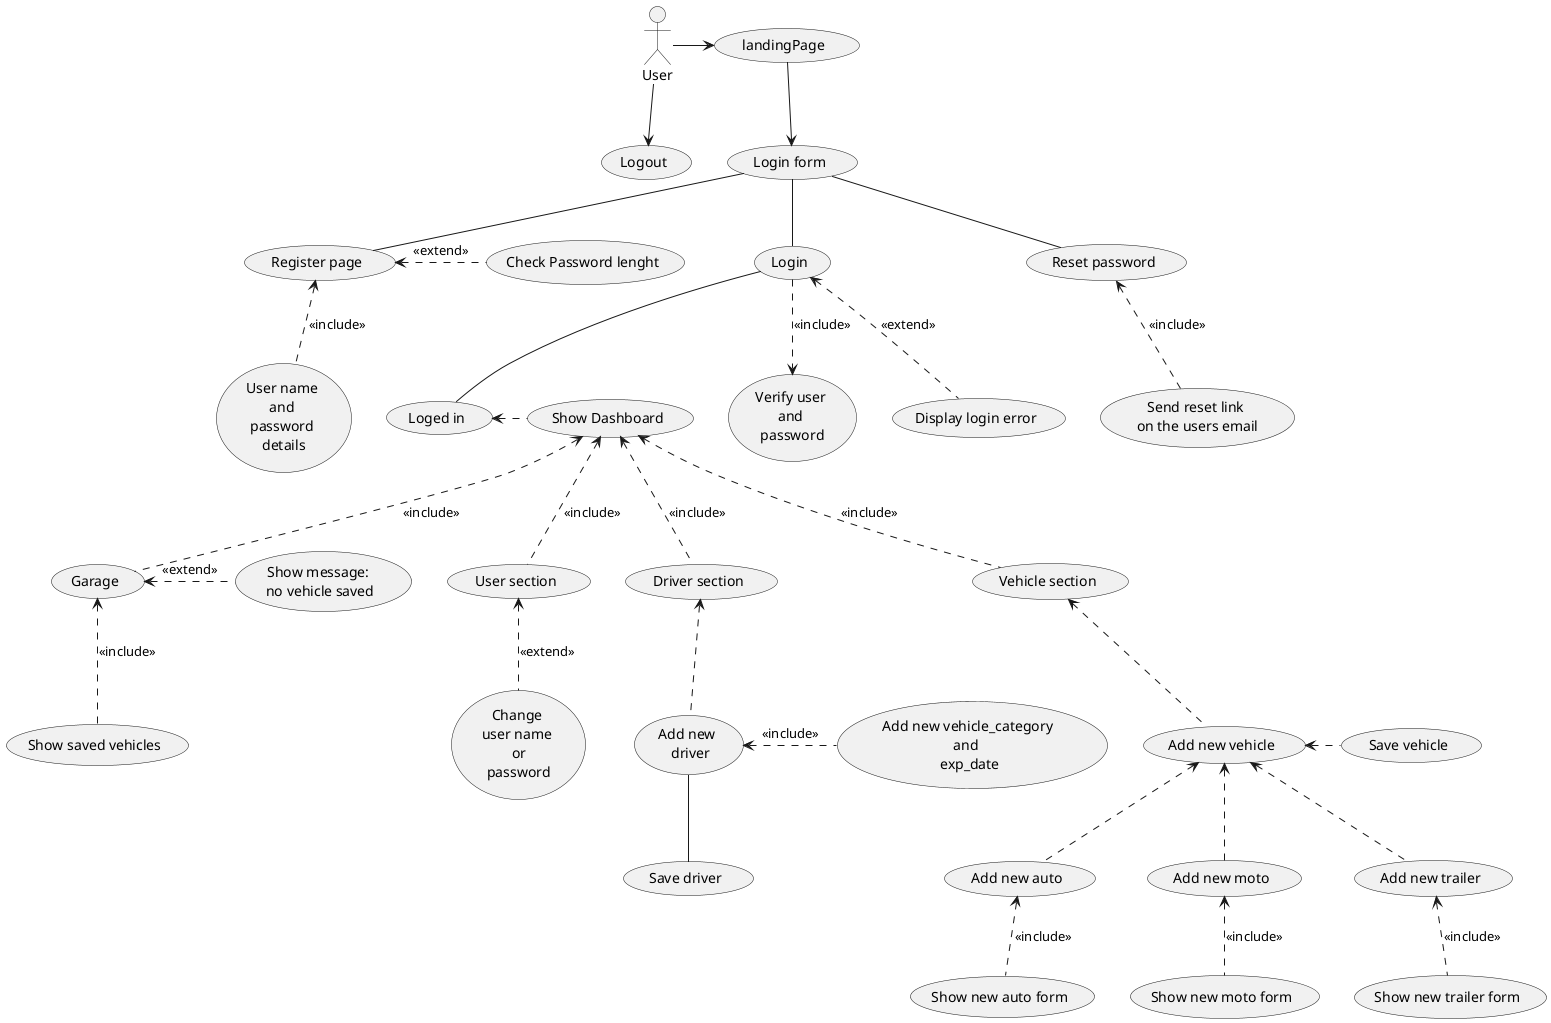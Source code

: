 @startuml
actor User

User->(landingPage)
(landingPage)-->(Login form)
(Login form)--(Login)

(Login)..>(Verify user \nand \npassword):<<include>>
(Login)<..(Display login error):<<extend>>
(Login form)--(Register page)
(Register page)<..(User name \nand \npassword \ndetails) :<<include>>
(Register page)<.(Check Password lenght) :<<extend>>
(Login)--(Loged in)
(Loged in)<.(Show Dashboard)
(Show Dashboard)<..(User section):<<include>>
(Show Dashboard)<..(Driver section):<<include>>
(Show Dashboard)<..(Vehicle section):<<include>>
(Show Dashboard)<..(Garage):<<include>>
(User section)<..(Change \nuser name \nor\npassword):<<extend>>
(Driver section)<..(Add new \n driver)
(Add new \n driver)<.(Add new vehicle_category \nand  \nexp_date) :<<include>>
(Add new \n driver)--(Save driver)
(Vehicle section)<..(Add new vehicle)
(Add new vehicle)<..(Add new auto)
(Add new auto)<..(Show new auto form) :<<include>>
(Add new vehicle)<..(Add new moto)
(Add new moto)<..(Show new moto form):<<include>>
(Add new vehicle)<..(Add new trailer)
(Add new trailer)<..(Show new trailer form):<<include>>
(Add new vehicle)<.(Save vehicle)
(Garage)<.(Show message: \nno vehicle saved):<<extend>>
(Garage)<..(Show saved vehicles):<<include>>


(Login form)--(Reset password)

(Reset password)<..(Send reset link \non the users email):<<include>>
User-->(Logout)


@enduml